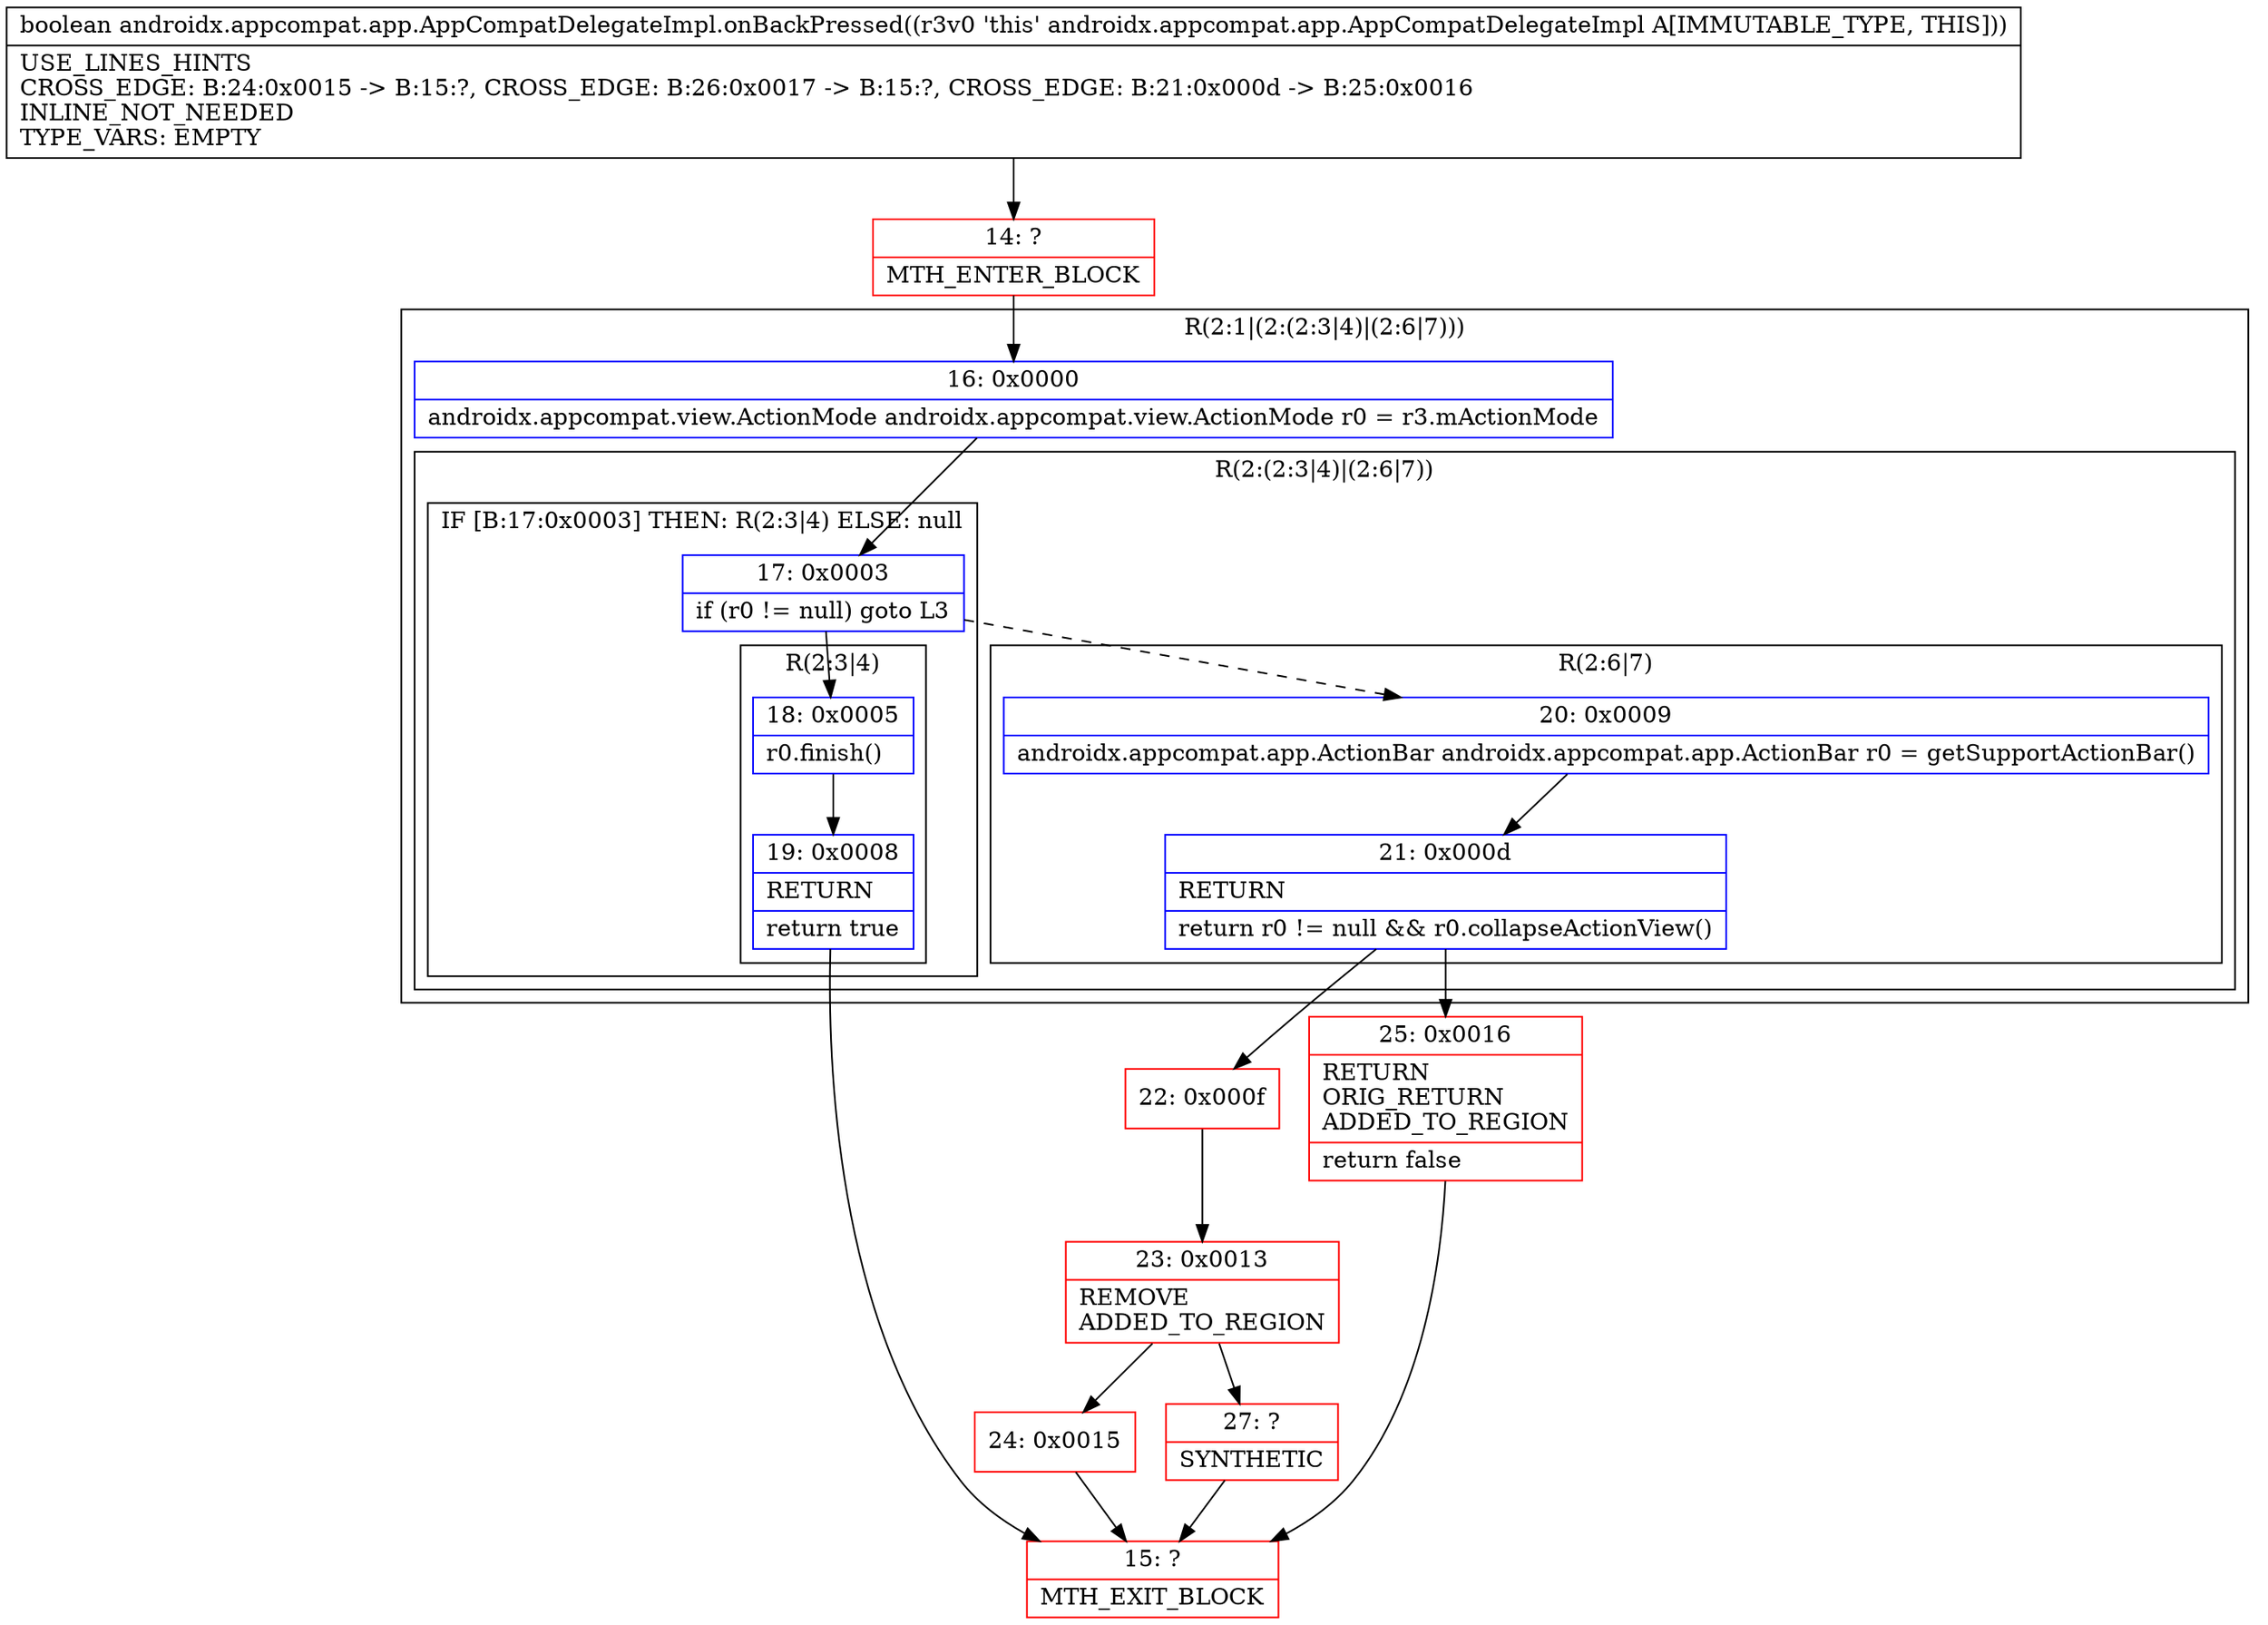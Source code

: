 digraph "CFG forandroidx.appcompat.app.AppCompatDelegateImpl.onBackPressed()Z" {
subgraph cluster_Region_1147207017 {
label = "R(2:1|(2:(2:3|4)|(2:6|7)))";
node [shape=record,color=blue];
Node_16 [shape=record,label="{16\:\ 0x0000|androidx.appcompat.view.ActionMode androidx.appcompat.view.ActionMode r0 = r3.mActionMode\l}"];
subgraph cluster_Region_810800567 {
label = "R(2:(2:3|4)|(2:6|7))";
node [shape=record,color=blue];
subgraph cluster_IfRegion_216269852 {
label = "IF [B:17:0x0003] THEN: R(2:3|4) ELSE: null";
node [shape=record,color=blue];
Node_17 [shape=record,label="{17\:\ 0x0003|if (r0 != null) goto L3\l}"];
subgraph cluster_Region_822559579 {
label = "R(2:3|4)";
node [shape=record,color=blue];
Node_18 [shape=record,label="{18\:\ 0x0005|r0.finish()\l}"];
Node_19 [shape=record,label="{19\:\ 0x0008|RETURN\l|return true\l}"];
}
}
subgraph cluster_Region_1315808018 {
label = "R(2:6|7)";
node [shape=record,color=blue];
Node_20 [shape=record,label="{20\:\ 0x0009|androidx.appcompat.app.ActionBar androidx.appcompat.app.ActionBar r0 = getSupportActionBar()\l}"];
Node_21 [shape=record,label="{21\:\ 0x000d|RETURN\l|return r0 != null && r0.collapseActionView()\l}"];
}
}
}
Node_14 [shape=record,color=red,label="{14\:\ ?|MTH_ENTER_BLOCK\l}"];
Node_15 [shape=record,color=red,label="{15\:\ ?|MTH_EXIT_BLOCK\l}"];
Node_22 [shape=record,color=red,label="{22\:\ 0x000f}"];
Node_23 [shape=record,color=red,label="{23\:\ 0x0013|REMOVE\lADDED_TO_REGION\l}"];
Node_24 [shape=record,color=red,label="{24\:\ 0x0015}"];
Node_27 [shape=record,color=red,label="{27\:\ ?|SYNTHETIC\l}"];
Node_25 [shape=record,color=red,label="{25\:\ 0x0016|RETURN\lORIG_RETURN\lADDED_TO_REGION\l|return false\l}"];
MethodNode[shape=record,label="{boolean androidx.appcompat.app.AppCompatDelegateImpl.onBackPressed((r3v0 'this' androidx.appcompat.app.AppCompatDelegateImpl A[IMMUTABLE_TYPE, THIS]))  | USE_LINES_HINTS\lCROSS_EDGE: B:24:0x0015 \-\> B:15:?, CROSS_EDGE: B:26:0x0017 \-\> B:15:?, CROSS_EDGE: B:21:0x000d \-\> B:25:0x0016\lINLINE_NOT_NEEDED\lTYPE_VARS: EMPTY\l}"];
MethodNode -> Node_14;Node_16 -> Node_17;
Node_17 -> Node_18;
Node_17 -> Node_20[style=dashed];
Node_18 -> Node_19;
Node_19 -> Node_15;
Node_20 -> Node_21;
Node_21 -> Node_22;
Node_21 -> Node_25;
Node_14 -> Node_16;
Node_22 -> Node_23;
Node_23 -> Node_24;
Node_23 -> Node_27;
Node_24 -> Node_15;
Node_27 -> Node_15;
Node_25 -> Node_15;
}

